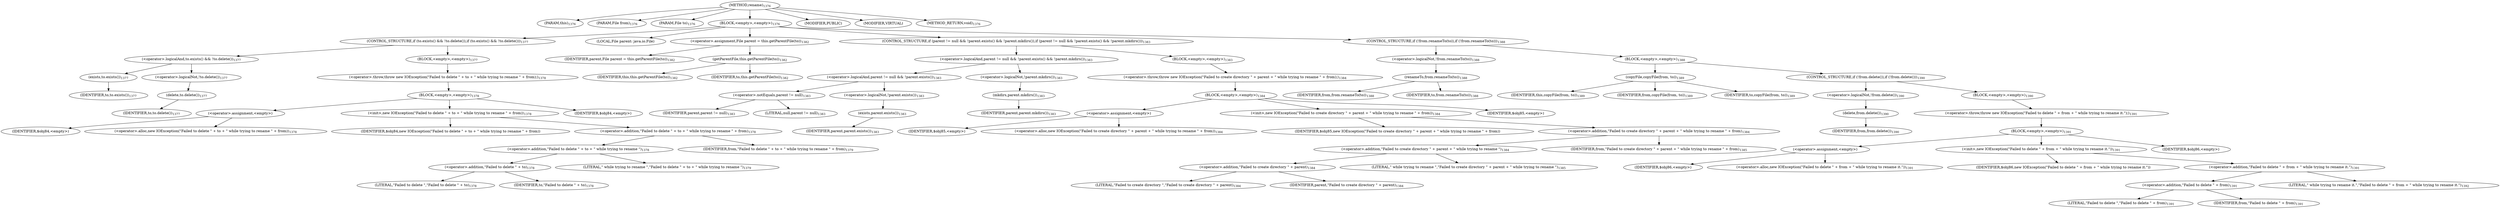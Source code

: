 digraph "rename" {  
"2627" [label = <(METHOD,rename)<SUB>1376</SUB>> ]
"125" [label = <(PARAM,this)<SUB>1376</SUB>> ]
"2628" [label = <(PARAM,File from)<SUB>1376</SUB>> ]
"2629" [label = <(PARAM,File to)<SUB>1376</SUB>> ]
"2630" [label = <(BLOCK,&lt;empty&gt;,&lt;empty&gt;)<SUB>1376</SUB>> ]
"2631" [label = <(CONTROL_STRUCTURE,if (to.exists() &amp;&amp; !to.delete()),if (to.exists() &amp;&amp; !to.delete()))<SUB>1377</SUB>> ]
"2632" [label = <(&lt;operator&gt;.logicalAnd,to.exists() &amp;&amp; !to.delete())<SUB>1377</SUB>> ]
"2633" [label = <(exists,to.exists())<SUB>1377</SUB>> ]
"2634" [label = <(IDENTIFIER,to,to.exists())<SUB>1377</SUB>> ]
"2635" [label = <(&lt;operator&gt;.logicalNot,!to.delete())<SUB>1377</SUB>> ]
"2636" [label = <(delete,to.delete())<SUB>1377</SUB>> ]
"2637" [label = <(IDENTIFIER,to,to.delete())<SUB>1377</SUB>> ]
"2638" [label = <(BLOCK,&lt;empty&gt;,&lt;empty&gt;)<SUB>1377</SUB>> ]
"2639" [label = <(&lt;operator&gt;.throw,throw new IOException(&quot;Failed to delete &quot; + to + &quot; while trying to rename &quot; + from);)<SUB>1378</SUB>> ]
"2640" [label = <(BLOCK,&lt;empty&gt;,&lt;empty&gt;)<SUB>1378</SUB>> ]
"2641" [label = <(&lt;operator&gt;.assignment,&lt;empty&gt;)> ]
"2642" [label = <(IDENTIFIER,$obj84,&lt;empty&gt;)> ]
"2643" [label = <(&lt;operator&gt;.alloc,new IOException(&quot;Failed to delete &quot; + to + &quot; while trying to rename &quot; + from))<SUB>1378</SUB>> ]
"2644" [label = <(&lt;init&gt;,new IOException(&quot;Failed to delete &quot; + to + &quot; while trying to rename &quot; + from))<SUB>1378</SUB>> ]
"2645" [label = <(IDENTIFIER,$obj84,new IOException(&quot;Failed to delete &quot; + to + &quot; while trying to rename &quot; + from))> ]
"2646" [label = <(&lt;operator&gt;.addition,&quot;Failed to delete &quot; + to + &quot; while trying to rename &quot; + from)<SUB>1378</SUB>> ]
"2647" [label = <(&lt;operator&gt;.addition,&quot;Failed to delete &quot; + to + &quot; while trying to rename &quot;)<SUB>1378</SUB>> ]
"2648" [label = <(&lt;operator&gt;.addition,&quot;Failed to delete &quot; + to)<SUB>1378</SUB>> ]
"2649" [label = <(LITERAL,&quot;Failed to delete &quot;,&quot;Failed to delete &quot; + to)<SUB>1378</SUB>> ]
"2650" [label = <(IDENTIFIER,to,&quot;Failed to delete &quot; + to)<SUB>1378</SUB>> ]
"2651" [label = <(LITERAL,&quot; while trying to rename &quot;,&quot;Failed to delete &quot; + to + &quot; while trying to rename &quot;)<SUB>1379</SUB>> ]
"2652" [label = <(IDENTIFIER,from,&quot;Failed to delete &quot; + to + &quot; while trying to rename &quot; + from)<SUB>1379</SUB>> ]
"2653" [label = <(IDENTIFIER,$obj84,&lt;empty&gt;)> ]
"2654" [label = <(LOCAL,File parent: java.io.File)> ]
"2655" [label = <(&lt;operator&gt;.assignment,File parent = this.getParentFile(to))<SUB>1382</SUB>> ]
"2656" [label = <(IDENTIFIER,parent,File parent = this.getParentFile(to))<SUB>1382</SUB>> ]
"2657" [label = <(getParentFile,this.getParentFile(to))<SUB>1382</SUB>> ]
"124" [label = <(IDENTIFIER,this,this.getParentFile(to))<SUB>1382</SUB>> ]
"2658" [label = <(IDENTIFIER,to,this.getParentFile(to))<SUB>1382</SUB>> ]
"2659" [label = <(CONTROL_STRUCTURE,if (parent != null &amp;&amp; !parent.exists() &amp;&amp; !parent.mkdirs()),if (parent != null &amp;&amp; !parent.exists() &amp;&amp; !parent.mkdirs()))<SUB>1383</SUB>> ]
"2660" [label = <(&lt;operator&gt;.logicalAnd,parent != null &amp;&amp; !parent.exists() &amp;&amp; !parent.mkdirs())<SUB>1383</SUB>> ]
"2661" [label = <(&lt;operator&gt;.logicalAnd,parent != null &amp;&amp; !parent.exists())<SUB>1383</SUB>> ]
"2662" [label = <(&lt;operator&gt;.notEquals,parent != null)<SUB>1383</SUB>> ]
"2663" [label = <(IDENTIFIER,parent,parent != null)<SUB>1383</SUB>> ]
"2664" [label = <(LITERAL,null,parent != null)<SUB>1383</SUB>> ]
"2665" [label = <(&lt;operator&gt;.logicalNot,!parent.exists())<SUB>1383</SUB>> ]
"2666" [label = <(exists,parent.exists())<SUB>1383</SUB>> ]
"2667" [label = <(IDENTIFIER,parent,parent.exists())<SUB>1383</SUB>> ]
"2668" [label = <(&lt;operator&gt;.logicalNot,!parent.mkdirs())<SUB>1383</SUB>> ]
"2669" [label = <(mkdirs,parent.mkdirs())<SUB>1383</SUB>> ]
"2670" [label = <(IDENTIFIER,parent,parent.mkdirs())<SUB>1383</SUB>> ]
"2671" [label = <(BLOCK,&lt;empty&gt;,&lt;empty&gt;)<SUB>1383</SUB>> ]
"2672" [label = <(&lt;operator&gt;.throw,throw new IOException(&quot;Failed to create directory &quot; + parent + &quot; while trying to rename &quot; + from);)<SUB>1384</SUB>> ]
"2673" [label = <(BLOCK,&lt;empty&gt;,&lt;empty&gt;)<SUB>1384</SUB>> ]
"2674" [label = <(&lt;operator&gt;.assignment,&lt;empty&gt;)> ]
"2675" [label = <(IDENTIFIER,$obj85,&lt;empty&gt;)> ]
"2676" [label = <(&lt;operator&gt;.alloc,new IOException(&quot;Failed to create directory &quot; + parent + &quot; while trying to rename &quot; + from))<SUB>1384</SUB>> ]
"2677" [label = <(&lt;init&gt;,new IOException(&quot;Failed to create directory &quot; + parent + &quot; while trying to rename &quot; + from))<SUB>1384</SUB>> ]
"2678" [label = <(IDENTIFIER,$obj85,new IOException(&quot;Failed to create directory &quot; + parent + &quot; while trying to rename &quot; + from))> ]
"2679" [label = <(&lt;operator&gt;.addition,&quot;Failed to create directory &quot; + parent + &quot; while trying to rename &quot; + from)<SUB>1384</SUB>> ]
"2680" [label = <(&lt;operator&gt;.addition,&quot;Failed to create directory &quot; + parent + &quot; while trying to rename &quot;)<SUB>1384</SUB>> ]
"2681" [label = <(&lt;operator&gt;.addition,&quot;Failed to create directory &quot; + parent)<SUB>1384</SUB>> ]
"2682" [label = <(LITERAL,&quot;Failed to create directory &quot;,&quot;Failed to create directory &quot; + parent)<SUB>1384</SUB>> ]
"2683" [label = <(IDENTIFIER,parent,&quot;Failed to create directory &quot; + parent)<SUB>1384</SUB>> ]
"2684" [label = <(LITERAL,&quot; while trying to rename &quot;,&quot;Failed to create directory &quot; + parent + &quot; while trying to rename &quot;)<SUB>1385</SUB>> ]
"2685" [label = <(IDENTIFIER,from,&quot;Failed to create directory &quot; + parent + &quot; while trying to rename &quot; + from)<SUB>1385</SUB>> ]
"2686" [label = <(IDENTIFIER,$obj85,&lt;empty&gt;)> ]
"2687" [label = <(CONTROL_STRUCTURE,if (!from.renameTo(to)),if (!from.renameTo(to)))<SUB>1388</SUB>> ]
"2688" [label = <(&lt;operator&gt;.logicalNot,!from.renameTo(to))<SUB>1388</SUB>> ]
"2689" [label = <(renameTo,from.renameTo(to))<SUB>1388</SUB>> ]
"2690" [label = <(IDENTIFIER,from,from.renameTo(to))<SUB>1388</SUB>> ]
"2691" [label = <(IDENTIFIER,to,from.renameTo(to))<SUB>1388</SUB>> ]
"2692" [label = <(BLOCK,&lt;empty&gt;,&lt;empty&gt;)<SUB>1388</SUB>> ]
"2693" [label = <(copyFile,copyFile(from, to))<SUB>1389</SUB>> ]
"126" [label = <(IDENTIFIER,this,copyFile(from, to))<SUB>1389</SUB>> ]
"2694" [label = <(IDENTIFIER,from,copyFile(from, to))<SUB>1389</SUB>> ]
"2695" [label = <(IDENTIFIER,to,copyFile(from, to))<SUB>1389</SUB>> ]
"2696" [label = <(CONTROL_STRUCTURE,if (!from.delete()),if (!from.delete()))<SUB>1390</SUB>> ]
"2697" [label = <(&lt;operator&gt;.logicalNot,!from.delete())<SUB>1390</SUB>> ]
"2698" [label = <(delete,from.delete())<SUB>1390</SUB>> ]
"2699" [label = <(IDENTIFIER,from,from.delete())<SUB>1390</SUB>> ]
"2700" [label = <(BLOCK,&lt;empty&gt;,&lt;empty&gt;)<SUB>1390</SUB>> ]
"2701" [label = <(&lt;operator&gt;.throw,throw new IOException(&quot;Failed to delete &quot; + from + &quot; while trying to rename it.&quot;);)<SUB>1391</SUB>> ]
"2702" [label = <(BLOCK,&lt;empty&gt;,&lt;empty&gt;)<SUB>1391</SUB>> ]
"2703" [label = <(&lt;operator&gt;.assignment,&lt;empty&gt;)> ]
"2704" [label = <(IDENTIFIER,$obj86,&lt;empty&gt;)> ]
"2705" [label = <(&lt;operator&gt;.alloc,new IOException(&quot;Failed to delete &quot; + from + &quot; while trying to rename it.&quot;))<SUB>1391</SUB>> ]
"2706" [label = <(&lt;init&gt;,new IOException(&quot;Failed to delete &quot; + from + &quot; while trying to rename it.&quot;))<SUB>1391</SUB>> ]
"2707" [label = <(IDENTIFIER,$obj86,new IOException(&quot;Failed to delete &quot; + from + &quot; while trying to rename it.&quot;))> ]
"2708" [label = <(&lt;operator&gt;.addition,&quot;Failed to delete &quot; + from + &quot; while trying to rename it.&quot;)<SUB>1391</SUB>> ]
"2709" [label = <(&lt;operator&gt;.addition,&quot;Failed to delete &quot; + from)<SUB>1391</SUB>> ]
"2710" [label = <(LITERAL,&quot;Failed to delete &quot;,&quot;Failed to delete &quot; + from)<SUB>1391</SUB>> ]
"2711" [label = <(IDENTIFIER,from,&quot;Failed to delete &quot; + from)<SUB>1391</SUB>> ]
"2712" [label = <(LITERAL,&quot; while trying to rename it.&quot;,&quot;Failed to delete &quot; + from + &quot; while trying to rename it.&quot;)<SUB>1392</SUB>> ]
"2713" [label = <(IDENTIFIER,$obj86,&lt;empty&gt;)> ]
"2714" [label = <(MODIFIER,PUBLIC)> ]
"2715" [label = <(MODIFIER,VIRTUAL)> ]
"2716" [label = <(METHOD_RETURN,void)<SUB>1376</SUB>> ]
  "2627" -> "125" 
  "2627" -> "2628" 
  "2627" -> "2629" 
  "2627" -> "2630" 
  "2627" -> "2714" 
  "2627" -> "2715" 
  "2627" -> "2716" 
  "2630" -> "2631" 
  "2630" -> "2654" 
  "2630" -> "2655" 
  "2630" -> "2659" 
  "2630" -> "2687" 
  "2631" -> "2632" 
  "2631" -> "2638" 
  "2632" -> "2633" 
  "2632" -> "2635" 
  "2633" -> "2634" 
  "2635" -> "2636" 
  "2636" -> "2637" 
  "2638" -> "2639" 
  "2639" -> "2640" 
  "2640" -> "2641" 
  "2640" -> "2644" 
  "2640" -> "2653" 
  "2641" -> "2642" 
  "2641" -> "2643" 
  "2644" -> "2645" 
  "2644" -> "2646" 
  "2646" -> "2647" 
  "2646" -> "2652" 
  "2647" -> "2648" 
  "2647" -> "2651" 
  "2648" -> "2649" 
  "2648" -> "2650" 
  "2655" -> "2656" 
  "2655" -> "2657" 
  "2657" -> "124" 
  "2657" -> "2658" 
  "2659" -> "2660" 
  "2659" -> "2671" 
  "2660" -> "2661" 
  "2660" -> "2668" 
  "2661" -> "2662" 
  "2661" -> "2665" 
  "2662" -> "2663" 
  "2662" -> "2664" 
  "2665" -> "2666" 
  "2666" -> "2667" 
  "2668" -> "2669" 
  "2669" -> "2670" 
  "2671" -> "2672" 
  "2672" -> "2673" 
  "2673" -> "2674" 
  "2673" -> "2677" 
  "2673" -> "2686" 
  "2674" -> "2675" 
  "2674" -> "2676" 
  "2677" -> "2678" 
  "2677" -> "2679" 
  "2679" -> "2680" 
  "2679" -> "2685" 
  "2680" -> "2681" 
  "2680" -> "2684" 
  "2681" -> "2682" 
  "2681" -> "2683" 
  "2687" -> "2688" 
  "2687" -> "2692" 
  "2688" -> "2689" 
  "2689" -> "2690" 
  "2689" -> "2691" 
  "2692" -> "2693" 
  "2692" -> "2696" 
  "2693" -> "126" 
  "2693" -> "2694" 
  "2693" -> "2695" 
  "2696" -> "2697" 
  "2696" -> "2700" 
  "2697" -> "2698" 
  "2698" -> "2699" 
  "2700" -> "2701" 
  "2701" -> "2702" 
  "2702" -> "2703" 
  "2702" -> "2706" 
  "2702" -> "2713" 
  "2703" -> "2704" 
  "2703" -> "2705" 
  "2706" -> "2707" 
  "2706" -> "2708" 
  "2708" -> "2709" 
  "2708" -> "2712" 
  "2709" -> "2710" 
  "2709" -> "2711" 
}
